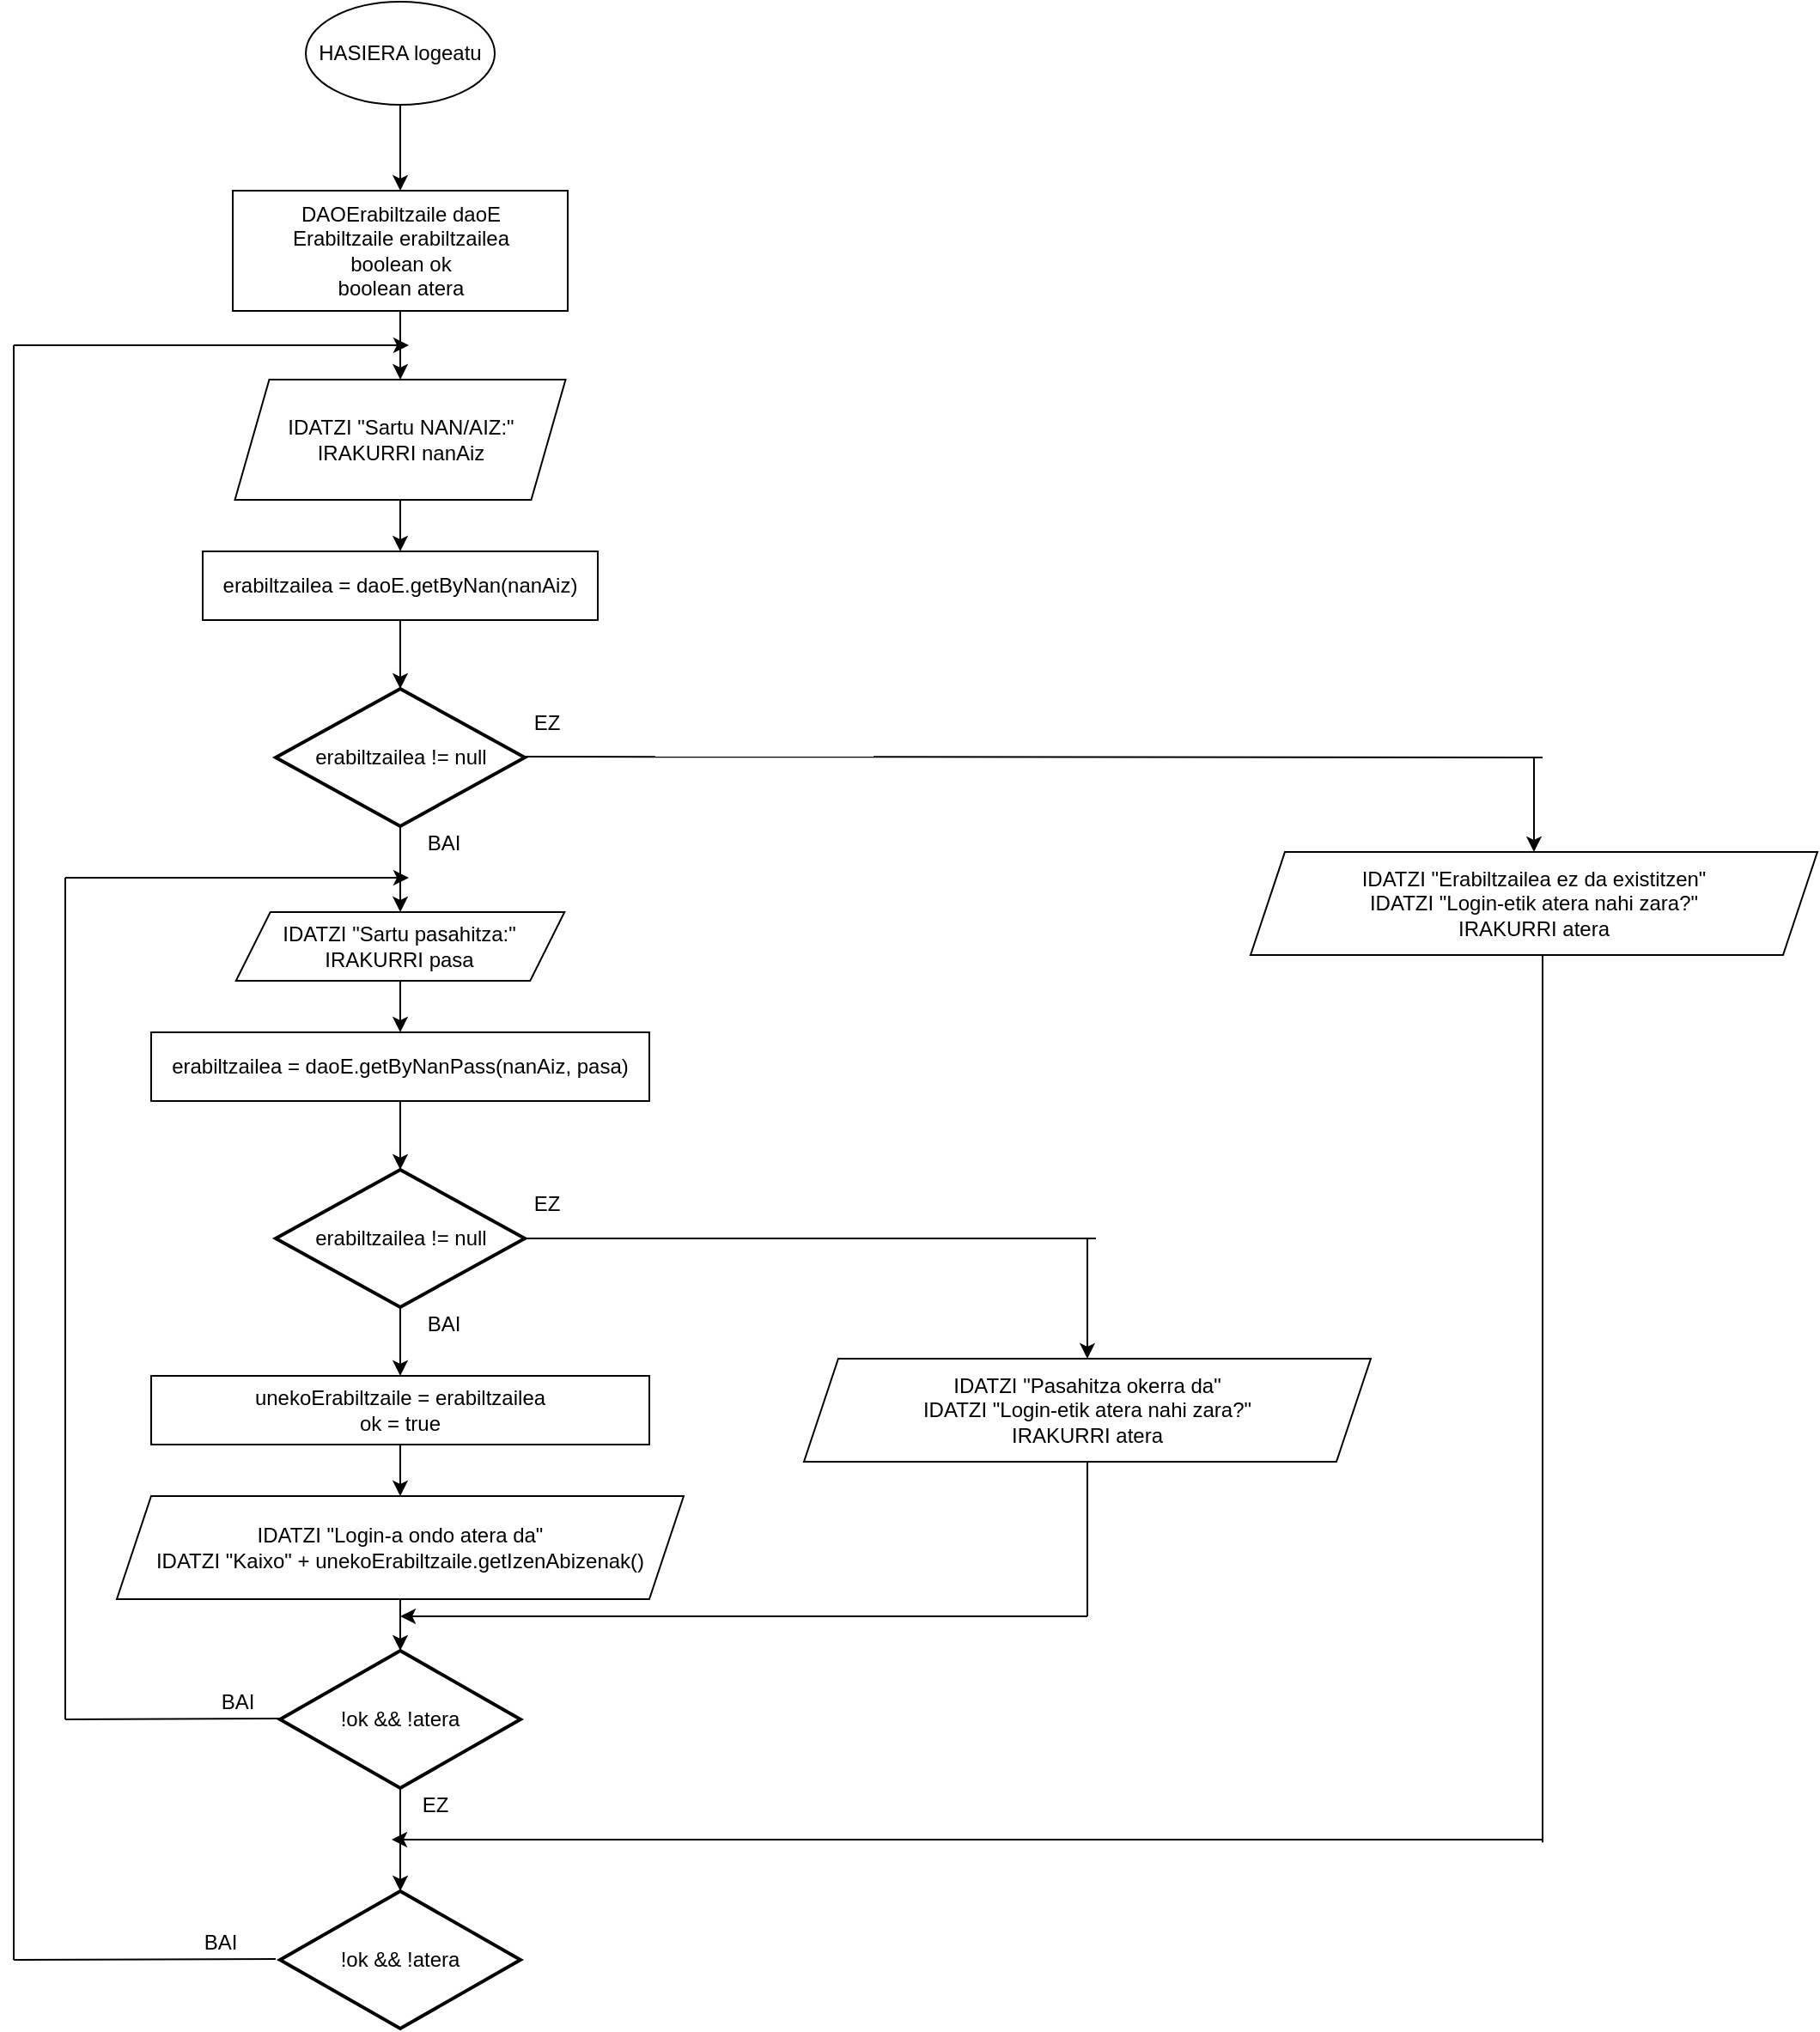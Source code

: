 <mxfile version="16.0.3" type="device"><diagram id="C5RBs43oDa-KdzZeNtuy" name="Page-1"><mxGraphModel dx="2105" dy="521" grid="1" gridSize="10" guides="1" tooltips="1" connect="1" arrows="1" fold="1" page="1" pageScale="1" pageWidth="827" pageHeight="1169" math="0" shadow="0"><root><mxCell id="WIyWlLk6GJQsqaUBKTNV-0"/><mxCell id="WIyWlLk6GJQsqaUBKTNV-1" parent="WIyWlLk6GJQsqaUBKTNV-0"/><mxCell id="RpYjvRrsNkbV9q57e8Ur-33" style="edgeStyle=orthogonalEdgeStyle;rounded=0;orthogonalLoop=1;jettySize=auto;html=1;exitX=0.5;exitY=1;exitDx=0;exitDy=0;" edge="1" parent="WIyWlLk6GJQsqaUBKTNV-1" source="RpYjvRrsNkbV9q57e8Ur-0" target="RpYjvRrsNkbV9q57e8Ur-1"><mxGeometry relative="1" as="geometry"/></mxCell><mxCell id="RpYjvRrsNkbV9q57e8Ur-0" value="HASIERA logeatu" style="ellipse;whiteSpace=wrap;html=1;" vertex="1" parent="WIyWlLk6GJQsqaUBKTNV-1"><mxGeometry x="160.01" y="30" width="110" height="60" as="geometry"/></mxCell><mxCell id="RpYjvRrsNkbV9q57e8Ur-32" style="edgeStyle=orthogonalEdgeStyle;rounded=0;orthogonalLoop=1;jettySize=auto;html=1;exitX=0.5;exitY=1;exitDx=0;exitDy=0;" edge="1" parent="WIyWlLk6GJQsqaUBKTNV-1" source="RpYjvRrsNkbV9q57e8Ur-1" target="RpYjvRrsNkbV9q57e8Ur-4"><mxGeometry relative="1" as="geometry"/></mxCell><mxCell id="RpYjvRrsNkbV9q57e8Ur-1" value="DAOErabiltzaile daoE&lt;br&gt;Erabiltzaile erabiltzailea&lt;br&gt;boolean ok&lt;br&gt;boolean atera" style="rounded=0;whiteSpace=wrap;html=1;" vertex="1" parent="WIyWlLk6GJQsqaUBKTNV-1"><mxGeometry x="117.5" y="140" width="195" height="70" as="geometry"/></mxCell><mxCell id="RpYjvRrsNkbV9q57e8Ur-2" value="!ok &amp;amp;&amp;amp; !atera" style="strokeWidth=2;html=1;shape=mxgraph.flowchart.decision;whiteSpace=wrap;" vertex="1" parent="WIyWlLk6GJQsqaUBKTNV-1"><mxGeometry x="145" y="1130" width="140" height="80" as="geometry"/></mxCell><mxCell id="RpYjvRrsNkbV9q57e8Ur-31" style="edgeStyle=orthogonalEdgeStyle;rounded=0;orthogonalLoop=1;jettySize=auto;html=1;exitX=0.5;exitY=1;exitDx=0;exitDy=0;" edge="1" parent="WIyWlLk6GJQsqaUBKTNV-1" source="RpYjvRrsNkbV9q57e8Ur-4" target="RpYjvRrsNkbV9q57e8Ur-5"><mxGeometry relative="1" as="geometry"/></mxCell><mxCell id="RpYjvRrsNkbV9q57e8Ur-4" value="IDATZI &quot;Sartu NAN/AIZ:&quot;&lt;br&gt;IRAKURRI nanAiz" style="shape=parallelogram;perimeter=parallelogramPerimeter;whiteSpace=wrap;html=1;fixedSize=1;" vertex="1" parent="WIyWlLk6GJQsqaUBKTNV-1"><mxGeometry x="118.75" y="250" width="192.5" height="70" as="geometry"/></mxCell><mxCell id="RpYjvRrsNkbV9q57e8Ur-30" style="edgeStyle=orthogonalEdgeStyle;rounded=0;orthogonalLoop=1;jettySize=auto;html=1;exitX=0.5;exitY=1;exitDx=0;exitDy=0;" edge="1" parent="WIyWlLk6GJQsqaUBKTNV-1" source="RpYjvRrsNkbV9q57e8Ur-5" target="RpYjvRrsNkbV9q57e8Ur-6"><mxGeometry relative="1" as="geometry"/></mxCell><mxCell id="RpYjvRrsNkbV9q57e8Ur-5" value="erabiltzailea = daoE.getByNan(nanAiz)" style="rounded=0;whiteSpace=wrap;html=1;" vertex="1" parent="WIyWlLk6GJQsqaUBKTNV-1"><mxGeometry x="100" y="350" width="230" height="40" as="geometry"/></mxCell><mxCell id="RpYjvRrsNkbV9q57e8Ur-41" style="edgeStyle=orthogonalEdgeStyle;rounded=0;orthogonalLoop=1;jettySize=auto;html=1;exitX=0.5;exitY=1;exitDx=0;exitDy=0;exitPerimeter=0;" edge="1" parent="WIyWlLk6GJQsqaUBKTNV-1" source="RpYjvRrsNkbV9q57e8Ur-6" target="RpYjvRrsNkbV9q57e8Ur-7"><mxGeometry relative="1" as="geometry"/></mxCell><mxCell id="RpYjvRrsNkbV9q57e8Ur-6" value="erabiltzailea != null" style="strokeWidth=2;html=1;shape=mxgraph.flowchart.decision;whiteSpace=wrap;" vertex="1" parent="WIyWlLk6GJQsqaUBKTNV-1"><mxGeometry x="142.5" y="430" width="145" height="80" as="geometry"/></mxCell><mxCell id="RpYjvRrsNkbV9q57e8Ur-24" style="edgeStyle=orthogonalEdgeStyle;rounded=0;orthogonalLoop=1;jettySize=auto;html=1;exitX=0.5;exitY=1;exitDx=0;exitDy=0;" edge="1" parent="WIyWlLk6GJQsqaUBKTNV-1" source="RpYjvRrsNkbV9q57e8Ur-7" target="RpYjvRrsNkbV9q57e8Ur-9"><mxGeometry relative="1" as="geometry"/></mxCell><mxCell id="RpYjvRrsNkbV9q57e8Ur-7" value="IDATZI &quot;Sartu pasahitza:&quot;&lt;br&gt;IRAKURRI pasa" style="shape=parallelogram;perimeter=parallelogramPerimeter;whiteSpace=wrap;html=1;fixedSize=1;" vertex="1" parent="WIyWlLk6GJQsqaUBKTNV-1"><mxGeometry x="119.38" y="560" width="191.25" height="40" as="geometry"/></mxCell><mxCell id="RpYjvRrsNkbV9q57e8Ur-8" value="BAI" style="text;html=1;align=center;verticalAlign=middle;resizable=0;points=[];autosize=1;strokeColor=none;fillColor=none;" vertex="1" parent="WIyWlLk6GJQsqaUBKTNV-1"><mxGeometry x="225" y="510" width="30" height="20" as="geometry"/></mxCell><mxCell id="RpYjvRrsNkbV9q57e8Ur-23" style="edgeStyle=orthogonalEdgeStyle;rounded=0;orthogonalLoop=1;jettySize=auto;html=1;exitX=0.5;exitY=1;exitDx=0;exitDy=0;" edge="1" parent="WIyWlLk6GJQsqaUBKTNV-1" source="RpYjvRrsNkbV9q57e8Ur-9" target="RpYjvRrsNkbV9q57e8Ur-10"><mxGeometry relative="1" as="geometry"/></mxCell><mxCell id="RpYjvRrsNkbV9q57e8Ur-9" value="erabiltzailea = daoE.getByNanPass(nanAiz, pasa)" style="rounded=0;whiteSpace=wrap;html=1;" vertex="1" parent="WIyWlLk6GJQsqaUBKTNV-1"><mxGeometry x="70" y="630" width="290" height="40" as="geometry"/></mxCell><mxCell id="RpYjvRrsNkbV9q57e8Ur-18" style="edgeStyle=orthogonalEdgeStyle;rounded=0;orthogonalLoop=1;jettySize=auto;html=1;exitX=0.5;exitY=1;exitDx=0;exitDy=0;exitPerimeter=0;" edge="1" parent="WIyWlLk6GJQsqaUBKTNV-1" source="RpYjvRrsNkbV9q57e8Ur-10" target="RpYjvRrsNkbV9q57e8Ur-11"><mxGeometry relative="1" as="geometry"/></mxCell><mxCell id="RpYjvRrsNkbV9q57e8Ur-10" value="erabiltzailea != null" style="strokeWidth=2;html=1;shape=mxgraph.flowchart.decision;whiteSpace=wrap;" vertex="1" parent="WIyWlLk6GJQsqaUBKTNV-1"><mxGeometry x="142.5" y="710" width="145" height="80" as="geometry"/></mxCell><mxCell id="RpYjvRrsNkbV9q57e8Ur-19" style="edgeStyle=orthogonalEdgeStyle;rounded=0;orthogonalLoop=1;jettySize=auto;html=1;exitX=0.5;exitY=1;exitDx=0;exitDy=0;" edge="1" parent="WIyWlLk6GJQsqaUBKTNV-1" source="RpYjvRrsNkbV9q57e8Ur-11" target="RpYjvRrsNkbV9q57e8Ur-13"><mxGeometry relative="1" as="geometry"/></mxCell><mxCell id="RpYjvRrsNkbV9q57e8Ur-11" value="unekoErabiltzaile = erabiltzailea&lt;br&gt;ok = true" style="rounded=0;whiteSpace=wrap;html=1;" vertex="1" parent="WIyWlLk6GJQsqaUBKTNV-1"><mxGeometry x="70.01" y="830" width="290" height="40" as="geometry"/></mxCell><mxCell id="RpYjvRrsNkbV9q57e8Ur-39" style="edgeStyle=orthogonalEdgeStyle;rounded=0;orthogonalLoop=1;jettySize=auto;html=1;exitX=0.5;exitY=1;exitDx=0;exitDy=0;" edge="1" parent="WIyWlLk6GJQsqaUBKTNV-1" source="RpYjvRrsNkbV9q57e8Ur-13" target="RpYjvRrsNkbV9q57e8Ur-38"><mxGeometry relative="1" as="geometry"/></mxCell><mxCell id="RpYjvRrsNkbV9q57e8Ur-13" value="IDATZI &quot;Login-a ondo atera da&quot;&lt;br&gt;IDATZI &quot;Kaixo&quot; + unekoErabiltzaile.getIzenAbizenak()" style="shape=parallelogram;perimeter=parallelogramPerimeter;whiteSpace=wrap;html=1;fixedSize=1;" vertex="1" parent="WIyWlLk6GJQsqaUBKTNV-1"><mxGeometry x="50" y="900" width="329.99" height="60" as="geometry"/></mxCell><mxCell id="RpYjvRrsNkbV9q57e8Ur-14" value="IDATZI &quot;Pasahitza okerra da&quot;&lt;br&gt;IDATZI &quot;Login-etik atera nahi zara?&quot;&lt;br&gt;IRAKURRI atera" style="shape=parallelogram;perimeter=parallelogramPerimeter;whiteSpace=wrap;html=1;fixedSize=1;" vertex="1" parent="WIyWlLk6GJQsqaUBKTNV-1"><mxGeometry x="450" y="820" width="329.99" height="60" as="geometry"/></mxCell><mxCell id="RpYjvRrsNkbV9q57e8Ur-16" value="BAI" style="text;html=1;align=center;verticalAlign=middle;resizable=0;points=[];autosize=1;strokeColor=none;fillColor=none;" vertex="1" parent="WIyWlLk6GJQsqaUBKTNV-1"><mxGeometry x="225" y="790" width="30" height="20" as="geometry"/></mxCell><mxCell id="RpYjvRrsNkbV9q57e8Ur-17" value="EZ" style="text;html=1;align=center;verticalAlign=middle;resizable=0;points=[];autosize=1;strokeColor=none;fillColor=none;" vertex="1" parent="WIyWlLk6GJQsqaUBKTNV-1"><mxGeometry x="285" y="720" width="30" height="20" as="geometry"/></mxCell><mxCell id="RpYjvRrsNkbV9q57e8Ur-21" value="" style="endArrow=none;html=1;rounded=0;exitX=1;exitY=0.5;exitDx=0;exitDy=0;exitPerimeter=0;" edge="1" parent="WIyWlLk6GJQsqaUBKTNV-1" source="RpYjvRrsNkbV9q57e8Ur-10"><mxGeometry width="50" height="50" relative="1" as="geometry"><mxPoint x="400" y="850" as="sourcePoint"/><mxPoint x="620" y="750" as="targetPoint"/></mxGeometry></mxCell><mxCell id="RpYjvRrsNkbV9q57e8Ur-22" value="" style="endArrow=classic;html=1;rounded=0;entryX=0.5;entryY=0;entryDx=0;entryDy=0;" edge="1" parent="WIyWlLk6GJQsqaUBKTNV-1" target="RpYjvRrsNkbV9q57e8Ur-14"><mxGeometry width="50" height="50" relative="1" as="geometry"><mxPoint x="615" y="750" as="sourcePoint"/><mxPoint x="450" y="810" as="targetPoint"/></mxGeometry></mxCell><mxCell id="RpYjvRrsNkbV9q57e8Ur-26" value="IDATZI &quot;Erabiltzailea ez da existitzen&quot;&lt;br&gt;IDATZI &quot;Login-etik atera nahi zara?&quot;&lt;br&gt;IRAKURRI atera" style="shape=parallelogram;perimeter=parallelogramPerimeter;whiteSpace=wrap;html=1;fixedSize=1;" vertex="1" parent="WIyWlLk6GJQsqaUBKTNV-1"><mxGeometry x="710" y="525" width="329.99" height="60" as="geometry"/></mxCell><mxCell id="RpYjvRrsNkbV9q57e8Ur-27" value="" style="endArrow=none;html=1;rounded=0;exitX=1;exitY=0.5;exitDx=0;exitDy=0;exitPerimeter=0;" edge="1" parent="WIyWlLk6GJQsqaUBKTNV-1"><mxGeometry width="50" height="50" relative="1" as="geometry"><mxPoint x="287.5" y="469.5" as="sourcePoint"/><mxPoint x="880" y="470" as="targetPoint"/></mxGeometry></mxCell><mxCell id="RpYjvRrsNkbV9q57e8Ur-28" value="" style="endArrow=classic;html=1;rounded=0;entryX=0.5;entryY=0;entryDx=0;entryDy=0;" edge="1" parent="WIyWlLk6GJQsqaUBKTNV-1" target="RpYjvRrsNkbV9q57e8Ur-26"><mxGeometry width="50" height="50" relative="1" as="geometry"><mxPoint x="875" y="470" as="sourcePoint"/><mxPoint x="580.005" y="540" as="targetPoint"/></mxGeometry></mxCell><mxCell id="RpYjvRrsNkbV9q57e8Ur-29" value="EZ" style="text;html=1;align=center;verticalAlign=middle;resizable=0;points=[];autosize=1;strokeColor=none;fillColor=none;" vertex="1" parent="WIyWlLk6GJQsqaUBKTNV-1"><mxGeometry x="285" y="440" width="30" height="20" as="geometry"/></mxCell><mxCell id="RpYjvRrsNkbV9q57e8Ur-34" value="" style="endArrow=none;html=1;rounded=0;" edge="1" parent="WIyWlLk6GJQsqaUBKTNV-1"><mxGeometry width="50" height="50" relative="1" as="geometry"><mxPoint x="-10" y="1170" as="sourcePoint"/><mxPoint x="142.5" y="1169.5" as="targetPoint"/></mxGeometry></mxCell><mxCell id="RpYjvRrsNkbV9q57e8Ur-35" value="" style="endArrow=none;html=1;rounded=0;" edge="1" parent="WIyWlLk6GJQsqaUBKTNV-1"><mxGeometry width="50" height="50" relative="1" as="geometry"><mxPoint x="-10" y="1170" as="sourcePoint"/><mxPoint x="-10" y="230" as="targetPoint"/></mxGeometry></mxCell><mxCell id="RpYjvRrsNkbV9q57e8Ur-36" value="" style="endArrow=classic;html=1;rounded=0;" edge="1" parent="WIyWlLk6GJQsqaUBKTNV-1"><mxGeometry width="50" height="50" relative="1" as="geometry"><mxPoint x="-10" y="230" as="sourcePoint"/><mxPoint x="220" y="230" as="targetPoint"/></mxGeometry></mxCell><mxCell id="RpYjvRrsNkbV9q57e8Ur-40" style="edgeStyle=orthogonalEdgeStyle;rounded=0;orthogonalLoop=1;jettySize=auto;html=1;exitX=0.5;exitY=1;exitDx=0;exitDy=0;exitPerimeter=0;" edge="1" parent="WIyWlLk6GJQsqaUBKTNV-1" source="RpYjvRrsNkbV9q57e8Ur-38" target="RpYjvRrsNkbV9q57e8Ur-2"><mxGeometry relative="1" as="geometry"/></mxCell><mxCell id="RpYjvRrsNkbV9q57e8Ur-38" value="!ok &amp;amp;&amp;amp; !atera" style="strokeWidth=2;html=1;shape=mxgraph.flowchart.decision;whiteSpace=wrap;" vertex="1" parent="WIyWlLk6GJQsqaUBKTNV-1"><mxGeometry x="145.01" y="990" width="140" height="80" as="geometry"/></mxCell><mxCell id="RpYjvRrsNkbV9q57e8Ur-42" value="" style="endArrow=none;html=1;rounded=0;" edge="1" parent="WIyWlLk6GJQsqaUBKTNV-1"><mxGeometry width="50" height="50" relative="1" as="geometry"><mxPoint x="20" y="1030" as="sourcePoint"/><mxPoint x="145" y="1029.5" as="targetPoint"/></mxGeometry></mxCell><mxCell id="RpYjvRrsNkbV9q57e8Ur-43" value="" style="endArrow=none;html=1;rounded=0;" edge="1" parent="WIyWlLk6GJQsqaUBKTNV-1"><mxGeometry width="50" height="50" relative="1" as="geometry"><mxPoint x="20" y="1030" as="sourcePoint"/><mxPoint x="20" y="540" as="targetPoint"/></mxGeometry></mxCell><mxCell id="RpYjvRrsNkbV9q57e8Ur-44" value="" style="endArrow=classic;html=1;rounded=0;" edge="1" parent="WIyWlLk6GJQsqaUBKTNV-1"><mxGeometry width="50" height="50" relative="1" as="geometry"><mxPoint x="20" y="540" as="sourcePoint"/><mxPoint x="220" y="540" as="targetPoint"/></mxGeometry></mxCell><mxCell id="RpYjvRrsNkbV9q57e8Ur-45" value="BAI" style="text;html=1;align=center;verticalAlign=middle;resizable=0;points=[];autosize=1;strokeColor=none;fillColor=none;" vertex="1" parent="WIyWlLk6GJQsqaUBKTNV-1"><mxGeometry x="105" y="1010" width="30" height="20" as="geometry"/></mxCell><mxCell id="RpYjvRrsNkbV9q57e8Ur-46" value="EZ" style="text;html=1;align=center;verticalAlign=middle;resizable=0;points=[];autosize=1;strokeColor=none;fillColor=none;" vertex="1" parent="WIyWlLk6GJQsqaUBKTNV-1"><mxGeometry x="220" y="1070" width="30" height="20" as="geometry"/></mxCell><mxCell id="RpYjvRrsNkbV9q57e8Ur-47" value="BAI" style="text;html=1;align=center;verticalAlign=middle;resizable=0;points=[];autosize=1;strokeColor=none;fillColor=none;" vertex="1" parent="WIyWlLk6GJQsqaUBKTNV-1"><mxGeometry x="95" y="1150" width="30" height="20" as="geometry"/></mxCell><mxCell id="RpYjvRrsNkbV9q57e8Ur-48" value="" style="endArrow=none;html=1;rounded=0;exitX=0.5;exitY=1;exitDx=0;exitDy=0;" edge="1" parent="WIyWlLk6GJQsqaUBKTNV-1" source="RpYjvRrsNkbV9q57e8Ur-14"><mxGeometry width="50" height="50" relative="1" as="geometry"><mxPoint x="379.99" y="990" as="sourcePoint"/><mxPoint x="615" y="970" as="targetPoint"/></mxGeometry></mxCell><mxCell id="RpYjvRrsNkbV9q57e8Ur-49" value="" style="endArrow=classic;html=1;rounded=0;" edge="1" parent="WIyWlLk6GJQsqaUBKTNV-1"><mxGeometry width="50" height="50" relative="1" as="geometry"><mxPoint x="615" y="970" as="sourcePoint"/><mxPoint x="215" y="970" as="targetPoint"/></mxGeometry></mxCell><mxCell id="RpYjvRrsNkbV9q57e8Ur-50" value="" style="endArrow=none;html=1;rounded=0;exitX=0.5;exitY=1;exitDx=0;exitDy=0;" edge="1" parent="WIyWlLk6GJQsqaUBKTNV-1"><mxGeometry width="50" height="50" relative="1" as="geometry"><mxPoint x="880.005" y="585" as="sourcePoint"/><mxPoint x="880" y="1101.6" as="targetPoint"/></mxGeometry></mxCell><mxCell id="RpYjvRrsNkbV9q57e8Ur-51" value="" style="endArrow=classic;html=1;rounded=0;" edge="1" parent="WIyWlLk6GJQsqaUBKTNV-1"><mxGeometry width="50" height="50" relative="1" as="geometry"><mxPoint x="880" y="1100" as="sourcePoint"/><mxPoint x="210" y="1100" as="targetPoint"/></mxGeometry></mxCell></root></mxGraphModel></diagram></mxfile>